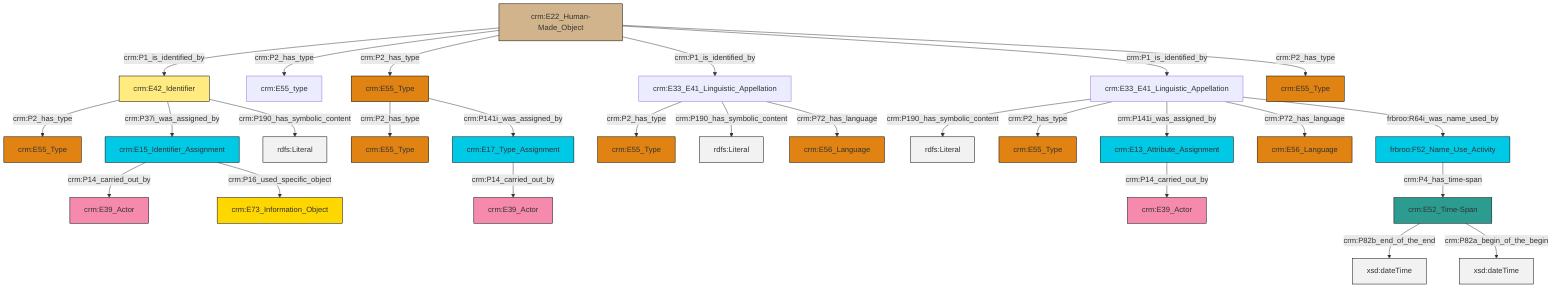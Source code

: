 graph TD
classDef Literal fill:#f2f2f2,stroke:#000000;
classDef CRM_Entity fill:#FFFFFF,stroke:#000000;
classDef Temporal_Entity fill:#00C9E6, stroke:#000000;
classDef Type fill:#E18312, stroke:#000000;
classDef Time-Span fill:#2C9C91, stroke:#000000;
classDef Appellation fill:#FFEB7F, stroke:#000000;
classDef Place fill:#008836, stroke:#000000;
classDef Persistent_Item fill:#B266B2, stroke:#000000;
classDef Conceptual_Object fill:#FFD700, stroke:#000000;
classDef Physical_Thing fill:#D2B48C, stroke:#000000;
classDef Actor fill:#f58aad, stroke:#000000;
classDef PC_Classes fill:#4ce600, stroke:#000000;
classDef Multi fill:#cccccc,stroke:#000000;

4["crm:E13_Attribute_Assignment"]:::Temporal_Entity -->|crm:P14_carried_out_by| 5["crm:E39_Actor"]:::Actor
6["crm:E15_Identifier_Assignment"]:::Temporal_Entity -->|crm:P14_carried_out_by| 7["crm:E39_Actor"]:::Actor
6["crm:E15_Identifier_Assignment"]:::Temporal_Entity -->|crm:P16_used_specific_object| 8["crm:E73_Information_Object"]:::Conceptual_Object
16["crm:E22_Human-Made_Object"]:::Physical_Thing -->|crm:P1_is_identified_by| 17["crm:E42_Identifier"]:::Appellation
16["crm:E22_Human-Made_Object"]:::Physical_Thing -->|crm:P2_has_type| 0["crm:E55_type"]:::Default
23["crm:E55_Type"]:::Type -->|crm:P2_has_type| 11["crm:E55_Type"]:::Type
13["crm:E33_E41_Linguistic_Appellation"]:::Default -->|crm:P190_has_symbolic_content| 24[rdfs:Literal]:::Literal
19["crm:E17_Type_Assignment"]:::Temporal_Entity -->|crm:P14_carried_out_by| 25["crm:E39_Actor"]:::Actor
17["crm:E42_Identifier"]:::Appellation -->|crm:P2_has_type| 9["crm:E55_Type"]:::Type
13["crm:E33_E41_Linguistic_Appellation"]:::Default -->|crm:P2_has_type| 26["crm:E55_Type"]:::Type
27["crm:E52_Time-Span"]:::Time-Span -->|crm:P82b_end_of_the_end| 28[xsd:dateTime]:::Literal
23["crm:E55_Type"]:::Type -->|crm:P141i_was_assigned_by| 19["crm:E17_Type_Assignment"]:::Temporal_Entity
16["crm:E22_Human-Made_Object"]:::Physical_Thing -->|crm:P2_has_type| 23["crm:E55_Type"]:::Type
2["frbroo:F52_Name_Use_Activity"]:::Temporal_Entity -->|crm:P4_has_time-span| 27["crm:E52_Time-Span"]:::Time-Span
13["crm:E33_E41_Linguistic_Appellation"]:::Default -->|crm:P141i_was_assigned_by| 4["crm:E13_Attribute_Assignment"]:::Temporal_Entity
37["crm:E33_E41_Linguistic_Appellation"]:::Default -->|crm:P2_has_type| 31["crm:E55_Type"]:::Type
16["crm:E22_Human-Made_Object"]:::Physical_Thing -->|crm:P1_is_identified_by| 37["crm:E33_E41_Linguistic_Appellation"]:::Default
13["crm:E33_E41_Linguistic_Appellation"]:::Default -->|crm:P72_has_language| 21["crm:E56_Language"]:::Type
37["crm:E33_E41_Linguistic_Appellation"]:::Default -->|crm:P190_has_symbolic_content| 45[rdfs:Literal]:::Literal
16["crm:E22_Human-Made_Object"]:::Physical_Thing -->|crm:P1_is_identified_by| 13["crm:E33_E41_Linguistic_Appellation"]:::Default
17["crm:E42_Identifier"]:::Appellation -->|crm:P37i_was_assigned_by| 6["crm:E15_Identifier_Assignment"]:::Temporal_Entity
16["crm:E22_Human-Made_Object"]:::Physical_Thing -->|crm:P2_has_type| 38["crm:E55_Type"]:::Type
17["crm:E42_Identifier"]:::Appellation -->|crm:P190_has_symbolic_content| 47[rdfs:Literal]:::Literal
13["crm:E33_E41_Linguistic_Appellation"]:::Default -->|frbroo:R64i_was_name_used_by| 2["frbroo:F52_Name_Use_Activity"]:::Temporal_Entity
37["crm:E33_E41_Linguistic_Appellation"]:::Default -->|crm:P72_has_language| 42["crm:E56_Language"]:::Type
27["crm:E52_Time-Span"]:::Time-Span -->|crm:P82a_begin_of_the_begin| 49[xsd:dateTime]:::Literal